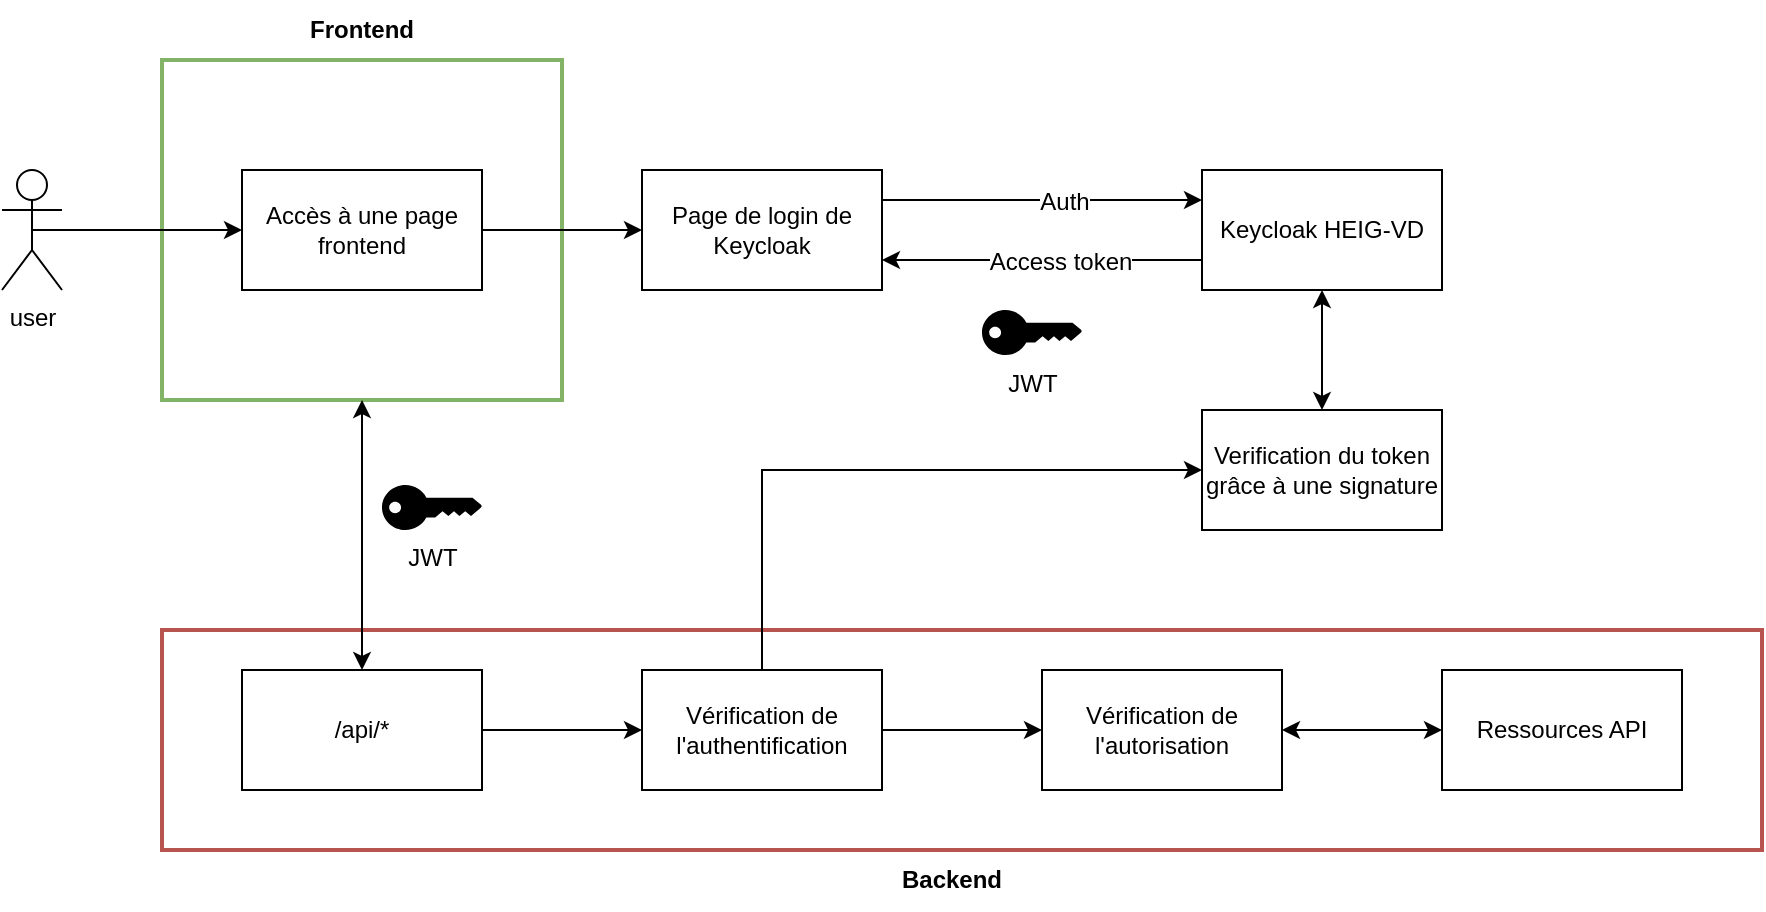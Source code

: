 <mxfile version="18.0.4" type="device"><diagram id="E__VZ0GngKp1p5i6jAuw" name="Page-1"><mxGraphModel dx="1422" dy="839" grid="1" gridSize="10" guides="1" tooltips="1" connect="1" arrows="1" fold="1" page="1" pageScale="1" pageWidth="1100" pageHeight="850" math="0" shadow="0"><root><mxCell id="0"/><mxCell id="1" parent="0"/><mxCell id="ltEn_SNCzPZo5OyIi7fs-35" value="" style="rounded=0;whiteSpace=wrap;html=1;strokeWidth=2;fillColor=none;strokeColor=#b85450;" parent="1" vertex="1"><mxGeometry x="120" y="320" width="800" height="110" as="geometry"/></mxCell><mxCell id="ltEn_SNCzPZo5OyIi7fs-34" value="" style="rounded=0;whiteSpace=wrap;html=1;strokeWidth=2;fillColor=none;strokeColor=#82b366;" parent="1" vertex="1"><mxGeometry x="120" y="35" width="200" height="170" as="geometry"/></mxCell><mxCell id="ltEn_SNCzPZo5OyIi7fs-1" value="Accès à une page frontend" style="rounded=0;whiteSpace=wrap;html=1;" parent="1" vertex="1"><mxGeometry x="160" y="90" width="120" height="60" as="geometry"/></mxCell><mxCell id="ltEn_SNCzPZo5OyIi7fs-2" value="/api/*" style="rounded=0;whiteSpace=wrap;html=1;" parent="1" vertex="1"><mxGeometry x="160" y="340" width="120" height="60" as="geometry"/></mxCell><mxCell id="ltEn_SNCzPZo5OyIi7fs-3" value="Page de login de Keycloak" style="rounded=0;whiteSpace=wrap;html=1;" parent="1" vertex="1"><mxGeometry x="360" y="90" width="120" height="60" as="geometry"/></mxCell><mxCell id="ltEn_SNCzPZo5OyIi7fs-4" value="Ressources API" style="rounded=0;whiteSpace=wrap;html=1;" parent="1" vertex="1"><mxGeometry x="760" y="340" width="120" height="60" as="geometry"/></mxCell><mxCell id="ltEn_SNCzPZo5OyIi7fs-5" value="user" style="shape=umlActor;verticalLabelPosition=bottom;verticalAlign=top;html=1;outlineConnect=0;" parent="1" vertex="1"><mxGeometry x="40" y="90" width="30" height="60" as="geometry"/></mxCell><mxCell id="ltEn_SNCzPZo5OyIi7fs-6" value="" style="endArrow=classic;html=1;rounded=0;entryX=0;entryY=0.5;entryDx=0;entryDy=0;exitX=0.5;exitY=0.5;exitDx=0;exitDy=0;exitPerimeter=0;" parent="1" source="ltEn_SNCzPZo5OyIi7fs-5" target="ltEn_SNCzPZo5OyIi7fs-1" edge="1"><mxGeometry width="50" height="50" relative="1" as="geometry"><mxPoint x="300" y="420" as="sourcePoint"/><mxPoint x="350" y="370" as="targetPoint"/></mxGeometry></mxCell><mxCell id="ltEn_SNCzPZo5OyIi7fs-7" value="" style="endArrow=classic;html=1;rounded=0;entryX=0;entryY=0.5;entryDx=0;entryDy=0;exitX=1;exitY=0.5;exitDx=0;exitDy=0;" parent="1" source="ltEn_SNCzPZo5OyIi7fs-1" target="ltEn_SNCzPZo5OyIi7fs-3" edge="1"><mxGeometry width="50" height="50" relative="1" as="geometry"><mxPoint x="-15" y="190" as="sourcePoint"/><mxPoint x="170" y="130" as="targetPoint"/></mxGeometry></mxCell><mxCell id="ltEn_SNCzPZo5OyIi7fs-11" value="Keycloak HEIG-VD" style="rounded=0;whiteSpace=wrap;html=1;strokeWidth=1;" parent="1" vertex="1"><mxGeometry x="640" y="90" width="120" height="60" as="geometry"/></mxCell><mxCell id="ltEn_SNCzPZo5OyIi7fs-12" value="" style="endArrow=classic;html=1;rounded=0;entryX=0;entryY=0.25;entryDx=0;entryDy=0;exitX=1;exitY=0.25;exitDx=0;exitDy=0;" parent="1" source="ltEn_SNCzPZo5OyIi7fs-3" target="ltEn_SNCzPZo5OyIi7fs-11" edge="1"><mxGeometry width="50" height="50" relative="1" as="geometry"><mxPoint x="520" y="420" as="sourcePoint"/><mxPoint x="570" y="370" as="targetPoint"/></mxGeometry></mxCell><mxCell id="KUD5QQVClQXJttYqHmuh-8" value="Auth" style="edgeLabel;html=1;align=center;verticalAlign=middle;resizable=0;points=[];fontSize=12;" vertex="1" connectable="0" parent="ltEn_SNCzPZo5OyIi7fs-12"><mxGeometry x="0.139" y="-1" relative="1" as="geometry"><mxPoint as="offset"/></mxGeometry></mxCell><mxCell id="ltEn_SNCzPZo5OyIi7fs-14" value="" style="endArrow=classic;html=1;rounded=0;entryX=1;entryY=0.75;entryDx=0;entryDy=0;exitX=0;exitY=0.75;exitDx=0;exitDy=0;" parent="1" source="ltEn_SNCzPZo5OyIi7fs-11" target="ltEn_SNCzPZo5OyIi7fs-3" edge="1"><mxGeometry width="50" height="50" relative="1" as="geometry"><mxPoint x="520" y="420" as="sourcePoint"/><mxPoint x="570" y="370" as="targetPoint"/></mxGeometry></mxCell><mxCell id="KUD5QQVClQXJttYqHmuh-9" value="Access token" style="edgeLabel;html=1;align=center;verticalAlign=middle;resizable=0;points=[];fontSize=12;" vertex="1" connectable="0" parent="ltEn_SNCzPZo5OyIi7fs-14"><mxGeometry x="-0.104" y="1" relative="1" as="geometry"><mxPoint as="offset"/></mxGeometry></mxCell><mxCell id="ltEn_SNCzPZo5OyIi7fs-15" value="JWT" style="points=[[0,0.5,0],[0.24,0,0],[0.5,0.28,0],[0.995,0.475,0],[0.5,0.72,0],[0.24,1,0]];verticalLabelPosition=bottom;sketch=0;html=1;verticalAlign=top;aspect=fixed;align=center;pointerEvents=1;shape=mxgraph.cisco19.key;fillColor=#000000;strokeColor=none;" parent="1" vertex="1"><mxGeometry x="530" y="160" width="50" height="22.5" as="geometry"/></mxCell><mxCell id="ltEn_SNCzPZo5OyIi7fs-24" value="Verification du token grâce à une signature" style="rounded=0;whiteSpace=wrap;html=1;strokeWidth=1;" parent="1" vertex="1"><mxGeometry x="640" y="210" width="120" height="60" as="geometry"/></mxCell><mxCell id="ltEn_SNCzPZo5OyIi7fs-31" value="Vérification de l'autorisation" style="rounded=0;whiteSpace=wrap;html=1;" parent="1" vertex="1"><mxGeometry x="560" y="340" width="120" height="60" as="geometry"/></mxCell><mxCell id="ltEn_SNCzPZo5OyIi7fs-32" value="" style="endArrow=classic;html=1;rounded=0;entryX=0;entryY=0.5;entryDx=0;entryDy=0;exitX=1;exitY=0.5;exitDx=0;exitDy=0;" parent="1" source="KUD5QQVClQXJttYqHmuh-1" target="ltEn_SNCzPZo5OyIi7fs-31" edge="1"><mxGeometry width="50" height="50" relative="1" as="geometry"><mxPoint x="520" y="370" as="sourcePoint"/><mxPoint x="289" y="250" as="targetPoint"/></mxGeometry></mxCell><mxCell id="ltEn_SNCzPZo5OyIi7fs-33" value="" style="endArrow=classic;startArrow=classic;html=1;rounded=0;entryX=0;entryY=0.5;entryDx=0;entryDy=0;exitX=1;exitY=0.5;exitDx=0;exitDy=0;" parent="1" source="ltEn_SNCzPZo5OyIi7fs-31" target="ltEn_SNCzPZo5OyIi7fs-4" edge="1"><mxGeometry width="50" height="50" relative="1" as="geometry"><mxPoint x="239" y="300" as="sourcePoint"/><mxPoint x="289" y="250" as="targetPoint"/></mxGeometry></mxCell><mxCell id="aX-7AFoKUWmQYFeiiHEy-1" style="edgeStyle=orthogonalEdgeStyle;rounded=0;orthogonalLoop=1;jettySize=auto;html=1;exitX=0.5;exitY=1;exitDx=0;exitDy=0;" parent="1" source="ltEn_SNCzPZo5OyIi7fs-34" target="ltEn_SNCzPZo5OyIi7fs-34" edge="1"><mxGeometry relative="1" as="geometry"/></mxCell><mxCell id="KUD5QQVClQXJttYqHmuh-1" value="Vérification de l'authentification" style="rounded=0;whiteSpace=wrap;html=1;" vertex="1" parent="1"><mxGeometry x="360" y="340" width="120" height="60" as="geometry"/></mxCell><mxCell id="KUD5QQVClQXJttYqHmuh-2" value="" style="endArrow=classic;html=1;rounded=0;entryX=0;entryY=0.5;entryDx=0;entryDy=0;exitX=1;exitY=0.5;exitDx=0;exitDy=0;" edge="1" parent="1" source="ltEn_SNCzPZo5OyIi7fs-2" target="KUD5QQVClQXJttYqHmuh-1"><mxGeometry width="50" height="50" relative="1" as="geometry"><mxPoint x="490.0" y="380" as="sourcePoint"/><mxPoint x="570" y="380" as="targetPoint"/></mxGeometry></mxCell><mxCell id="KUD5QQVClQXJttYqHmuh-3" value="" style="endArrow=classic;startArrow=classic;html=1;rounded=0;entryX=0.5;entryY=1;entryDx=0;entryDy=0;exitX=0.5;exitY=0;exitDx=0;exitDy=0;" edge="1" parent="1" source="ltEn_SNCzPZo5OyIi7fs-2" target="ltEn_SNCzPZo5OyIi7fs-34"><mxGeometry width="50" height="50" relative="1" as="geometry"><mxPoint x="580" y="280" as="sourcePoint"/><mxPoint x="630" y="230" as="targetPoint"/></mxGeometry></mxCell><mxCell id="KUD5QQVClQXJttYqHmuh-4" value="JWT" style="points=[[0,0.5,0],[0.24,0,0],[0.5,0.28,0],[0.995,0.475,0],[0.5,0.72,0],[0.24,1,0]];verticalLabelPosition=bottom;sketch=0;html=1;verticalAlign=top;aspect=fixed;align=center;pointerEvents=1;shape=mxgraph.cisco19.key;fillColor=#000000;strokeColor=none;" vertex="1" parent="1"><mxGeometry x="230" y="247.5" width="50" height="22.5" as="geometry"/></mxCell><mxCell id="KUD5QQVClQXJttYqHmuh-5" value="" style="endArrow=classic;html=1;rounded=0;exitX=0.5;exitY=0;exitDx=0;exitDy=0;entryX=0;entryY=0.5;entryDx=0;entryDy=0;" edge="1" parent="1" source="KUD5QQVClQXJttYqHmuh-1" target="ltEn_SNCzPZo5OyIi7fs-24"><mxGeometry width="50" height="50" relative="1" as="geometry"><mxPoint x="580" y="280" as="sourcePoint"/><mxPoint x="630" y="230" as="targetPoint"/><Array as="points"><mxPoint x="420" y="240"/></Array></mxGeometry></mxCell><mxCell id="KUD5QQVClQXJttYqHmuh-7" value="" style="endArrow=classic;startArrow=classic;html=1;rounded=0;entryX=0.5;entryY=1;entryDx=0;entryDy=0;exitX=0.5;exitY=0;exitDx=0;exitDy=0;" edge="1" parent="1" source="ltEn_SNCzPZo5OyIi7fs-24" target="ltEn_SNCzPZo5OyIi7fs-11"><mxGeometry width="50" height="50" relative="1" as="geometry"><mxPoint x="580" y="280" as="sourcePoint"/><mxPoint x="630" y="230" as="targetPoint"/></mxGeometry></mxCell><mxCell id="KUD5QQVClQXJttYqHmuh-10" value="Frontend" style="text;html=1;strokeColor=none;fillColor=none;align=center;verticalAlign=middle;whiteSpace=wrap;rounded=0;fontSize=12;fontStyle=1" vertex="1" parent="1"><mxGeometry x="120" y="5" width="200" height="30" as="geometry"/></mxCell><mxCell id="KUD5QQVClQXJttYqHmuh-11" value="Backend" style="text;html=1;strokeColor=none;fillColor=none;align=center;verticalAlign=middle;whiteSpace=wrap;rounded=0;fontSize=12;fontStyle=1" vertex="1" parent="1"><mxGeometry x="120" y="430" width="790" height="30" as="geometry"/></mxCell></root></mxGraphModel></diagram></mxfile>